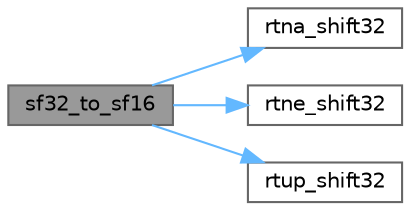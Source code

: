 digraph "sf32_to_sf16"
{
 // LATEX_PDF_SIZE
  bgcolor="transparent";
  edge [fontname=Helvetica,fontsize=10,labelfontname=Helvetica,labelfontsize=10];
  node [fontname=Helvetica,fontsize=10,shape=box,height=0.2,width=0.4];
  rankdir="LR";
  Node1 [id="Node000001",label="sf32_to_sf16",height=0.2,width=0.4,color="gray40", fillcolor="grey60", style="filled", fontcolor="black",tooltip=" "];
  Node1 -> Node2 [id="edge1_Node000001_Node000002",color="steelblue1",style="solid",tooltip=" "];
  Node2 [id="Node000002",label="rtna_shift32",height=0.2,width=0.4,color="grey40", fillcolor="white", style="filled",URL="$astcenc__mathlib__softfloat_8cpp.html#aa05edb8be377b6c2d1249ec0f4d77369",tooltip=" "];
  Node1 -> Node3 [id="edge2_Node000001_Node000003",color="steelblue1",style="solid",tooltip=" "];
  Node3 [id="Node000003",label="rtne_shift32",height=0.2,width=0.4,color="grey40", fillcolor="white", style="filled",URL="$astcenc__mathlib__softfloat_8cpp.html#a60b7d8902623ead0a8c64d615daeaef3",tooltip=" "];
  Node1 -> Node4 [id="edge3_Node000001_Node000004",color="steelblue1",style="solid",tooltip=" "];
  Node4 [id="Node000004",label="rtup_shift32",height=0.2,width=0.4,color="grey40", fillcolor="white", style="filled",URL="$astcenc__mathlib__softfloat_8cpp.html#a20381e3115c75ee2cd4bfec32b505c34",tooltip=" "];
}
